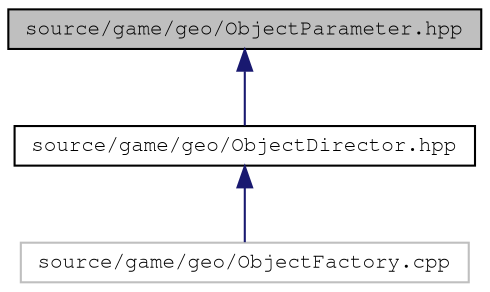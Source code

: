 digraph "source/game/geo/ObjectParameter.hpp"
{
 // LATEX_PDF_SIZE
  edge [fontname="FreeMono",fontsize="10",labelfontname="FreeMono",labelfontsize="10"];
  node [fontname="FreeMono",fontsize="10",shape=record];
  Node1 [label="source/game/geo/ObjectParameter.hpp",height=0.2,width=0.4,color="black", fillcolor="grey75", style="filled", fontcolor="black",tooltip="Manages the object flow (parameters)!"];
  Node1 -> Node2 [dir="back",color="midnightblue",fontsize="10",style="solid",fontname="FreeMono"];
  Node2 [label="source/game/geo/ObjectDirector.hpp",height=0.2,width=0.4,color="black", fillcolor="white", style="filled",URL="$_object_director_8hpp.html",tooltip="Manages the objects and related tables!"];
  Node2 -> Node3 [dir="back",color="midnightblue",fontsize="10",style="solid",fontname="FreeMono"];
  Node3 [label="source/game/geo/ObjectFactory.cpp",height=0.2,width=0.4,color="grey75", fillcolor="white", style="filled",tooltip=" "];
}
